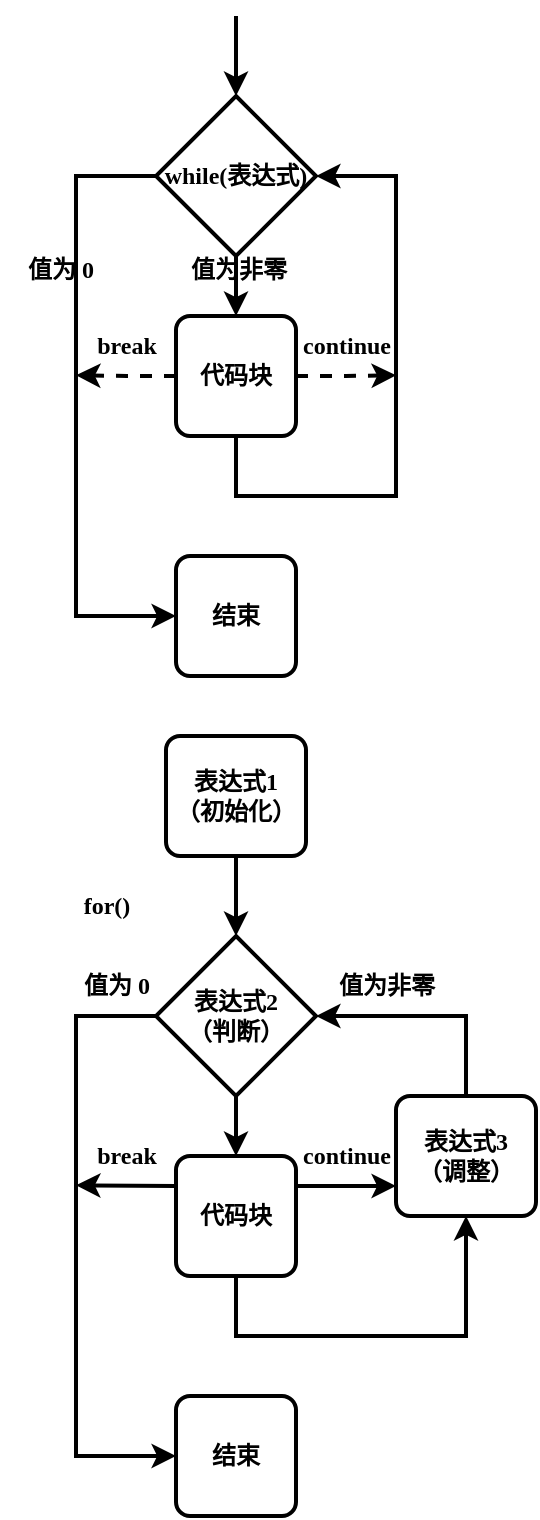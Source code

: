 <mxfile version="22.0.3" type="device">
  <diagram id="VpbXhYKfguBQtt2tWafs" name="第 1 页">
    <mxGraphModel dx="548" dy="337" grid="1" gridSize="10" guides="1" tooltips="1" connect="1" arrows="1" fold="1" page="1" pageScale="1" pageWidth="50000" pageHeight="50000" math="0" shadow="0">
      <root>
        <mxCell id="0" />
        <mxCell id="1" parent="0" />
        <mxCell id="IA8l7WBk2pHT-wUoN89k-16" style="rounded=0;orthogonalLoop=1;jettySize=auto;html=1;exitX=0.5;exitY=1;exitDx=0;exitDy=0;exitPerimeter=0;entryX=0.5;entryY=0;entryDx=0;entryDy=0;strokeWidth=2;fontFamily=Comic Sans MS;fontStyle=1" parent="1" source="IA8l7WBk2pHT-wUoN89k-11" target="IA8l7WBk2pHT-wUoN89k-20" edge="1">
          <mxGeometry relative="1" as="geometry">
            <mxPoint x="320" y="390" as="targetPoint" />
          </mxGeometry>
        </mxCell>
        <mxCell id="IA8l7WBk2pHT-wUoN89k-17" style="rounded=0;orthogonalLoop=1;jettySize=auto;html=1;strokeWidth=2;entryX=1;entryY=0.5;entryDx=0;entryDy=0;fontFamily=Comic Sans MS;fontStyle=1;entryPerimeter=0;exitX=0.5;exitY=1;exitDx=0;exitDy=0;" parent="1" source="IA8l7WBk2pHT-wUoN89k-20" target="IA8l7WBk2pHT-wUoN89k-11" edge="1">
          <mxGeometry relative="1" as="geometry">
            <mxPoint x="320" y="440" as="sourcePoint" />
            <mxPoint x="440" y="460" as="targetPoint" />
            <Array as="points">
              <mxPoint x="320" y="440" />
              <mxPoint x="400" y="440" />
              <mxPoint x="400" y="280" />
            </Array>
          </mxGeometry>
        </mxCell>
        <mxCell id="IA8l7WBk2pHT-wUoN89k-11" value="while(表达式)" style="strokeWidth=2;html=1;shape=mxgraph.flowchart.decision;whiteSpace=wrap;fontFamily=Comic Sans MS;fontStyle=1" parent="1" vertex="1">
          <mxGeometry x="280" y="240" width="80" height="80" as="geometry" />
        </mxCell>
        <mxCell id="IA8l7WBk2pHT-wUoN89k-18" style="rounded=0;orthogonalLoop=1;jettySize=auto;html=1;strokeWidth=2;exitX=0;exitY=0.5;exitDx=0;exitDy=0;exitPerimeter=0;entryX=0;entryY=0.5;entryDx=0;entryDy=0;fontFamily=Comic Sans MS;fontStyle=1" parent="1" source="IA8l7WBk2pHT-wUoN89k-11" target="IA8l7WBk2pHT-wUoN89k-21" edge="1">
          <mxGeometry relative="1" as="geometry">
            <mxPoint x="410" y="500" as="sourcePoint" />
            <mxPoint x="460" y="490" as="targetPoint" />
            <Array as="points">
              <mxPoint x="240" y="280" />
              <mxPoint x="240" y="500" />
            </Array>
          </mxGeometry>
        </mxCell>
        <mxCell id="IA8l7WBk2pHT-wUoN89k-19" style="rounded=0;orthogonalLoop=1;jettySize=auto;html=1;entryX=0.5;entryY=0;entryDx=0;entryDy=0;entryPerimeter=0;strokeWidth=2;fontFamily=Comic Sans MS;fontStyle=1" parent="1" target="IA8l7WBk2pHT-wUoN89k-11" edge="1">
          <mxGeometry relative="1" as="geometry">
            <mxPoint x="320" y="200" as="sourcePoint" />
            <mxPoint x="330" y="220" as="targetPoint" />
          </mxGeometry>
        </mxCell>
        <mxCell id="IA8l7WBk2pHT-wUoN89k-25" style="edgeStyle=orthogonalEdgeStyle;rounded=0;orthogonalLoop=1;jettySize=auto;html=1;exitX=0;exitY=0.5;exitDx=0;exitDy=0;strokeWidth=2;dashed=1;fontFamily=Comic Sans MS;fontStyle=1" parent="1" source="IA8l7WBk2pHT-wUoN89k-20" edge="1">
          <mxGeometry relative="1" as="geometry">
            <mxPoint x="240.0" y="379.667" as="targetPoint" />
          </mxGeometry>
        </mxCell>
        <mxCell id="IA8l7WBk2pHT-wUoN89k-26" style="edgeStyle=orthogonalEdgeStyle;rounded=0;orthogonalLoop=1;jettySize=auto;html=1;exitX=1;exitY=0.5;exitDx=0;exitDy=0;strokeWidth=2;dashed=1;fontFamily=Comic Sans MS;fontStyle=1" parent="1" source="IA8l7WBk2pHT-wUoN89k-20" edge="1">
          <mxGeometry relative="1" as="geometry">
            <mxPoint x="400" y="379.667" as="targetPoint" />
          </mxGeometry>
        </mxCell>
        <mxCell id="IA8l7WBk2pHT-wUoN89k-20" value="代码块" style="rounded=1;whiteSpace=wrap;html=1;absoluteArcSize=1;arcSize=14;strokeWidth=2;fontFamily=Comic Sans MS;fontStyle=1" parent="1" vertex="1">
          <mxGeometry x="290" y="350" width="60" height="60" as="geometry" />
        </mxCell>
        <mxCell id="IA8l7WBk2pHT-wUoN89k-21" value="结束" style="rounded=1;whiteSpace=wrap;html=1;absoluteArcSize=1;arcSize=14;strokeWidth=2;fontFamily=Comic Sans MS;fontStyle=1" parent="1" vertex="1">
          <mxGeometry x="290" y="470" width="60" height="60" as="geometry" />
        </mxCell>
        <mxCell id="IA8l7WBk2pHT-wUoN89k-23" value="&lt;font&gt;&lt;span&gt;值为 0&lt;/span&gt;&lt;/font&gt;" style="text;html=1;align=center;verticalAlign=middle;resizable=0;points=[];autosize=1;strokeColor=none;fillColor=none;strokeWidth=2;fontFamily=Comic Sans MS;fontStyle=1" parent="1" vertex="1">
          <mxGeometry x="202" y="312" width="60" height="30" as="geometry" />
        </mxCell>
        <mxCell id="IA8l7WBk2pHT-wUoN89k-24" value="&lt;font&gt;&lt;span&gt;值为非零&lt;/span&gt;&lt;/font&gt;" style="text;html=1;align=center;verticalAlign=middle;resizable=0;points=[];autosize=1;strokeColor=none;fillColor=none;strokeWidth=2;fontFamily=Comic Sans MS;fontStyle=1" parent="1" vertex="1">
          <mxGeometry x="286" y="312" width="70" height="30" as="geometry" />
        </mxCell>
        <mxCell id="IA8l7WBk2pHT-wUoN89k-27" style="rounded=0;orthogonalLoop=1;jettySize=auto;html=1;exitX=0.5;exitY=1;exitDx=0;exitDy=0;exitPerimeter=0;entryX=0.5;entryY=0;entryDx=0;entryDy=0;strokeWidth=2;fontFamily=Comic Sans MS;fontStyle=1" parent="1" source="IA8l7WBk2pHT-wUoN89k-29" target="IA8l7WBk2pHT-wUoN89k-34" edge="1">
          <mxGeometry relative="1" as="geometry">
            <mxPoint x="320" y="810" as="targetPoint" />
          </mxGeometry>
        </mxCell>
        <mxCell id="IA8l7WBk2pHT-wUoN89k-28" style="rounded=0;orthogonalLoop=1;jettySize=auto;html=1;strokeWidth=2;fontFamily=Comic Sans MS;fontStyle=1;entryX=1;entryY=0.5;entryDx=0;entryDy=0;entryPerimeter=0;exitX=0.5;exitY=0;exitDx=0;exitDy=0;" parent="1" source="IA8l7WBk2pHT-wUoN89k-44" target="IA8l7WBk2pHT-wUoN89k-29" edge="1">
          <mxGeometry relative="1" as="geometry">
            <mxPoint x="520" y="700" as="targetPoint" />
            <Array as="points">
              <mxPoint x="435" y="700" />
            </Array>
          </mxGeometry>
        </mxCell>
        <mxCell id="IA8l7WBk2pHT-wUoN89k-29" value="表达式2&lt;br&gt;（判断）" style="strokeWidth=2;html=1;shape=mxgraph.flowchart.decision;whiteSpace=wrap;fontFamily=Comic Sans MS;fontStyle=1" parent="1" vertex="1">
          <mxGeometry x="280" y="660" width="80" height="80" as="geometry" />
        </mxCell>
        <mxCell id="IA8l7WBk2pHT-wUoN89k-30" style="rounded=0;orthogonalLoop=1;jettySize=auto;html=1;strokeWidth=2;exitX=0;exitY=0.5;exitDx=0;exitDy=0;exitPerimeter=0;entryX=0;entryY=0.5;entryDx=0;entryDy=0;fontFamily=Comic Sans MS;fontStyle=1" parent="1" source="IA8l7WBk2pHT-wUoN89k-29" target="IA8l7WBk2pHT-wUoN89k-35" edge="1">
          <mxGeometry relative="1" as="geometry">
            <mxPoint x="410" y="920" as="sourcePoint" />
            <mxPoint x="460" y="910" as="targetPoint" />
            <Array as="points">
              <mxPoint x="240" y="700" />
              <mxPoint x="240" y="920" />
            </Array>
          </mxGeometry>
        </mxCell>
        <mxCell id="IA8l7WBk2pHT-wUoN89k-31" style="rounded=0;orthogonalLoop=1;jettySize=auto;html=1;entryX=0.5;entryY=0;entryDx=0;entryDy=0;entryPerimeter=0;strokeWidth=2;fontFamily=Comic Sans MS;fontStyle=1;exitX=0.5;exitY=1;exitDx=0;exitDy=0;" parent="1" source="IA8l7WBk2pHT-wUoN89k-38" target="IA8l7WBk2pHT-wUoN89k-29" edge="1">
          <mxGeometry relative="1" as="geometry">
            <mxPoint x="320" y="620" as="sourcePoint" />
            <mxPoint x="330" y="640" as="targetPoint" />
          </mxGeometry>
        </mxCell>
        <mxCell id="IA8l7WBk2pHT-wUoN89k-46" style="rounded=0;orthogonalLoop=1;jettySize=auto;html=1;exitX=0.5;exitY=1;exitDx=0;exitDy=0;entryX=0.5;entryY=1;entryDx=0;entryDy=0;strokeWidth=2;" parent="1" source="IA8l7WBk2pHT-wUoN89k-34" target="IA8l7WBk2pHT-wUoN89k-44" edge="1">
          <mxGeometry relative="1" as="geometry">
            <Array as="points">
              <mxPoint x="320" y="860" />
              <mxPoint x="435" y="860" />
            </Array>
          </mxGeometry>
        </mxCell>
        <mxCell id="IA8l7WBk2pHT-wUoN89k-47" style="rounded=0;orthogonalLoop=1;jettySize=auto;html=1;exitX=1;exitY=0.25;exitDx=0;exitDy=0;entryX=0;entryY=0.75;entryDx=0;entryDy=0;strokeWidth=2;" parent="1" source="IA8l7WBk2pHT-wUoN89k-34" target="IA8l7WBk2pHT-wUoN89k-44" edge="1">
          <mxGeometry relative="1" as="geometry" />
        </mxCell>
        <mxCell id="IA8l7WBk2pHT-wUoN89k-48" style="rounded=0;orthogonalLoop=1;jettySize=auto;html=1;exitX=0;exitY=0.25;exitDx=0;exitDy=0;strokeWidth=2;" parent="1" source="IA8l7WBk2pHT-wUoN89k-34" edge="1">
          <mxGeometry relative="1" as="geometry">
            <mxPoint x="240.0" y="784.667" as="targetPoint" />
          </mxGeometry>
        </mxCell>
        <mxCell id="IA8l7WBk2pHT-wUoN89k-34" value="代码块" style="rounded=1;whiteSpace=wrap;html=1;absoluteArcSize=1;arcSize=14;strokeWidth=2;fontFamily=Comic Sans MS;fontStyle=1" parent="1" vertex="1">
          <mxGeometry x="290" y="770" width="60" height="60" as="geometry" />
        </mxCell>
        <mxCell id="IA8l7WBk2pHT-wUoN89k-35" value="结束" style="rounded=1;whiteSpace=wrap;html=1;absoluteArcSize=1;arcSize=14;strokeWidth=2;fontFamily=Comic Sans MS;fontStyle=1" parent="1" vertex="1">
          <mxGeometry x="290" y="890" width="60" height="60" as="geometry" />
        </mxCell>
        <mxCell id="IA8l7WBk2pHT-wUoN89k-36" value="&lt;font&gt;&lt;span&gt;值为 0&lt;/span&gt;&lt;/font&gt;" style="text;html=1;align=center;verticalAlign=middle;resizable=0;points=[];autosize=1;strokeColor=none;fillColor=none;strokeWidth=2;fontFamily=Comic Sans MS;fontStyle=1" parent="1" vertex="1">
          <mxGeometry x="230" y="670" width="60" height="30" as="geometry" />
        </mxCell>
        <mxCell id="IA8l7WBk2pHT-wUoN89k-37" value="&lt;font&gt;&lt;span&gt;值为非零&lt;/span&gt;&lt;/font&gt;" style="text;html=1;align=center;verticalAlign=middle;resizable=0;points=[];autosize=1;strokeColor=none;fillColor=none;strokeWidth=2;fontFamily=Comic Sans MS;fontStyle=1" parent="1" vertex="1">
          <mxGeometry x="360" y="670" width="70" height="30" as="geometry" />
        </mxCell>
        <mxCell id="IA8l7WBk2pHT-wUoN89k-38" value="表达式1&lt;br&gt;（初始化）" style="rounded=1;whiteSpace=wrap;html=1;absoluteArcSize=1;arcSize=14;strokeWidth=2;fontFamily=Comic Sans MS;fontStyle=1" parent="1" vertex="1">
          <mxGeometry x="285" y="560" width="70" height="60" as="geometry" />
        </mxCell>
        <mxCell id="IA8l7WBk2pHT-wUoN89k-41" value="continue" style="text;html=1;align=center;verticalAlign=middle;resizable=0;points=[];autosize=1;strokeColor=none;fillColor=none;strokeWidth=2;fontFamily=Comic Sans MS;fontStyle=1" parent="1" vertex="1">
          <mxGeometry x="340" y="350" width="70" height="30" as="geometry" />
        </mxCell>
        <mxCell id="IA8l7WBk2pHT-wUoN89k-43" value="break" style="text;html=1;align=center;verticalAlign=middle;resizable=0;points=[];autosize=1;strokeColor=none;fillColor=none;strokeWidth=2;fontFamily=Comic Sans MS;fontStyle=1" parent="1" vertex="1">
          <mxGeometry x="235" y="350" width="60" height="30" as="geometry" />
        </mxCell>
        <mxCell id="IA8l7WBk2pHT-wUoN89k-44" value="表达式3&lt;br&gt;（调整）" style="rounded=1;whiteSpace=wrap;html=1;absoluteArcSize=1;arcSize=14;strokeWidth=2;fontFamily=Comic Sans MS;fontStyle=1" parent="1" vertex="1">
          <mxGeometry x="400" y="740" width="70" height="60" as="geometry" />
        </mxCell>
        <mxCell id="IA8l7WBk2pHT-wUoN89k-49" value="continue" style="text;html=1;align=center;verticalAlign=middle;resizable=0;points=[];autosize=1;strokeColor=none;fillColor=none;strokeWidth=2;fontFamily=Comic Sans MS;fontStyle=1" parent="1" vertex="1">
          <mxGeometry x="340" y="755" width="70" height="30" as="geometry" />
        </mxCell>
        <mxCell id="IA8l7WBk2pHT-wUoN89k-50" value="break" style="text;html=1;align=center;verticalAlign=middle;resizable=0;points=[];autosize=1;strokeColor=none;fillColor=none;strokeWidth=2;fontFamily=Comic Sans MS;fontStyle=1" parent="1" vertex="1">
          <mxGeometry x="235" y="755" width="60" height="30" as="geometry" />
        </mxCell>
        <mxCell id="IA8l7WBk2pHT-wUoN89k-51" value="for()" style="text;html=1;align=center;verticalAlign=middle;resizable=0;points=[];autosize=1;strokeColor=none;fillColor=none;strokeWidth=2;fontFamily=Comic Sans MS;fontStyle=1" parent="1" vertex="1">
          <mxGeometry x="230" y="630" width="50" height="30" as="geometry" />
        </mxCell>
      </root>
    </mxGraphModel>
  </diagram>
</mxfile>
